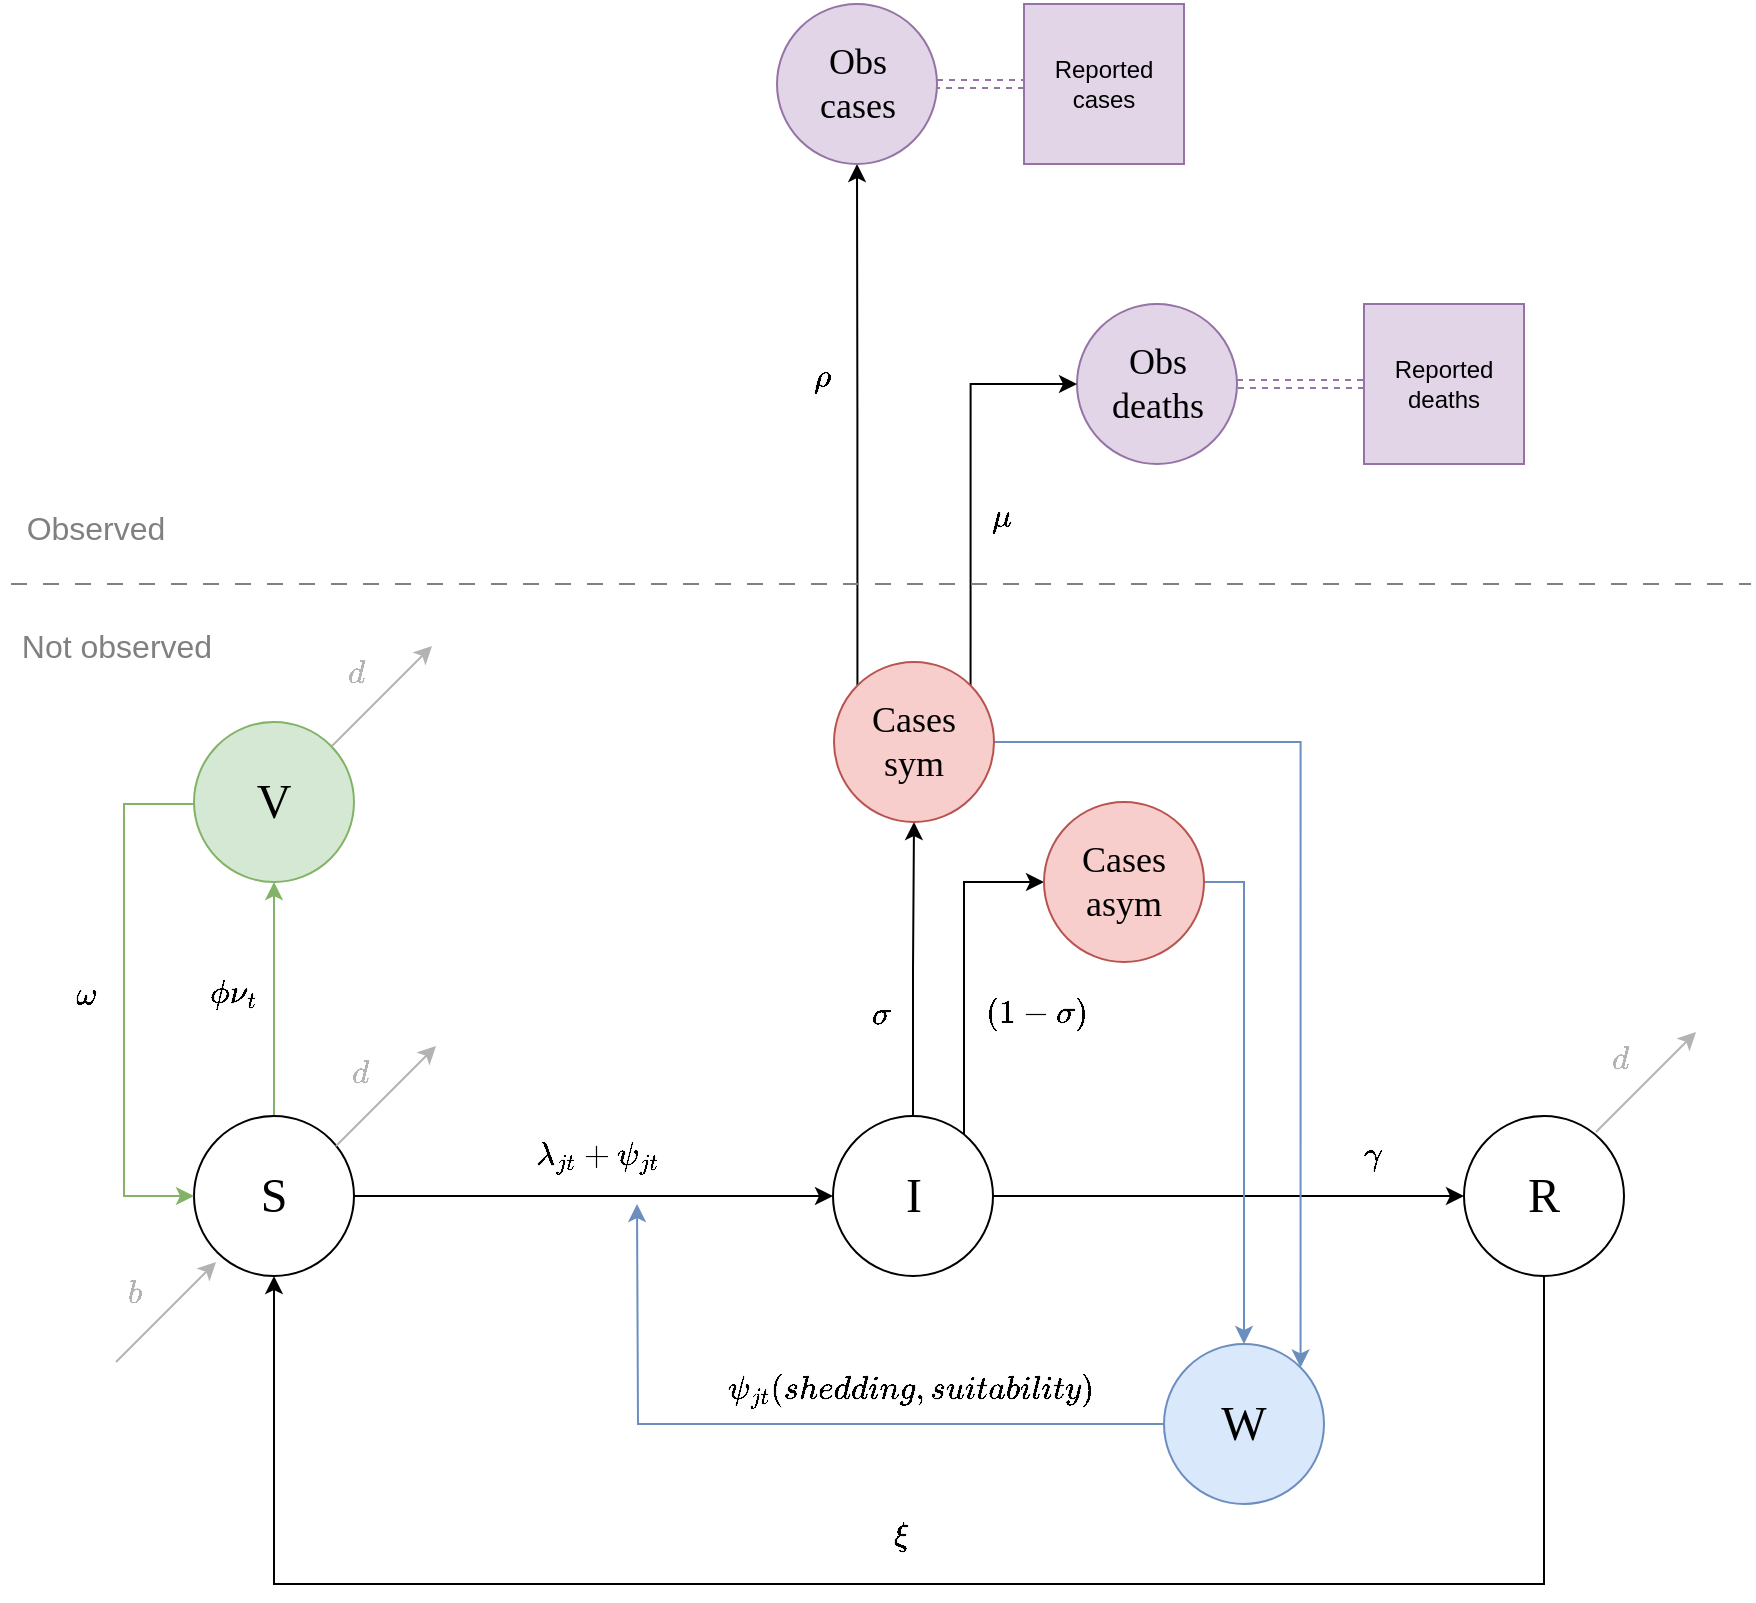 <mxfile version="24.7.6">
  <diagram name="Page-1" id="SHD7UDlB_XUJz2UPsoch">
    <mxGraphModel dx="1242" dy="-6918" grid="1" gridSize="10" guides="1" tooltips="1" connect="1" arrows="1" fold="1" page="1" pageScale="1" pageWidth="850" pageHeight="1100" math="1" shadow="0">
      <root>
        <mxCell id="0" />
        <mxCell id="1" parent="0" />
        <mxCell id="KVR7Yg019UcxZeirtHPp-1" style="edgeStyle=orthogonalEdgeStyle;rounded=0;orthogonalLoop=1;jettySize=auto;html=1;entryX=0.5;entryY=1;entryDx=0;entryDy=0;fillColor=#d5e8d4;strokeColor=#82b366;" edge="1" parent="1" source="KVR7Yg019UcxZeirtHPp-2" target="KVR7Yg019UcxZeirtHPp-6">
          <mxGeometry relative="1" as="geometry" />
        </mxCell>
        <mxCell id="KVR7Yg019UcxZeirtHPp-2" value="S" style="ellipse;whiteSpace=wrap;html=1;aspect=fixed;fontSize=24;fontFamily=Verdana;" vertex="1" parent="1">
          <mxGeometry x="625" y="9326" width="80" height="80" as="geometry" />
        </mxCell>
        <mxCell id="KVR7Yg019UcxZeirtHPp-3" style="edgeStyle=orthogonalEdgeStyle;rounded=0;orthogonalLoop=1;jettySize=auto;html=1;exitX=1;exitY=0.5;exitDx=0;exitDy=0;" edge="1" parent="1" source="KVR7Yg019UcxZeirtHPp-2" target="KVR7Yg019UcxZeirtHPp-10">
          <mxGeometry relative="1" as="geometry">
            <mxPoint x="931" y="9366" as="sourcePoint" />
          </mxGeometry>
        </mxCell>
        <mxCell id="KVR7Yg019UcxZeirtHPp-4" value="$$ b $$" style="text;html=1;align=center;verticalAlign=middle;whiteSpace=wrap;rounded=0;rotation=0;fontSize=16;fontFamily=Verdana;fontColor=#B3B3B3;" vertex="1" parent="1">
          <mxGeometry x="586" y="9399" width="20" height="30" as="geometry" />
        </mxCell>
        <mxCell id="KVR7Yg019UcxZeirtHPp-5" style="edgeStyle=orthogonalEdgeStyle;rounded=0;orthogonalLoop=1;jettySize=auto;html=1;entryX=0;entryY=0.5;entryDx=0;entryDy=0;fillColor=#d5e8d4;strokeColor=#82b366;" edge="1" parent="1" source="KVR7Yg019UcxZeirtHPp-6" target="KVR7Yg019UcxZeirtHPp-2">
          <mxGeometry relative="1" as="geometry">
            <Array as="points">
              <mxPoint x="590" y="9170" />
              <mxPoint x="590" y="9366" />
            </Array>
          </mxGeometry>
        </mxCell>
        <mxCell id="KVR7Yg019UcxZeirtHPp-6" value="V" style="ellipse;whiteSpace=wrap;html=1;aspect=fixed;fontSize=24;fontFamily=Verdana;fillColor=#d5e8d4;strokeColor=#82b366;" vertex="1" parent="1">
          <mxGeometry x="625" y="9129" width="80" height="80" as="geometry" />
        </mxCell>
        <mxCell id="KVR7Yg019UcxZeirtHPp-7" style="edgeStyle=orthogonalEdgeStyle;rounded=0;orthogonalLoop=1;jettySize=auto;html=1;entryX=0;entryY=0.5;entryDx=0;entryDy=0;" edge="1" parent="1" source="KVR7Yg019UcxZeirtHPp-10" target="KVR7Yg019UcxZeirtHPp-12">
          <mxGeometry relative="1" as="geometry" />
        </mxCell>
        <mxCell id="KVR7Yg019UcxZeirtHPp-8" style="edgeStyle=orthogonalEdgeStyle;rounded=0;orthogonalLoop=1;jettySize=auto;html=1;exitX=0.5;exitY=0;exitDx=0;exitDy=0;entryX=0.5;entryY=1;entryDx=0;entryDy=0;" edge="1" parent="1" source="KVR7Yg019UcxZeirtHPp-10" target="KVR7Yg019UcxZeirtHPp-35">
          <mxGeometry relative="1" as="geometry" />
        </mxCell>
        <mxCell id="KVR7Yg019UcxZeirtHPp-9" style="edgeStyle=orthogonalEdgeStyle;rounded=0;orthogonalLoop=1;jettySize=auto;html=1;exitX=1;exitY=0;exitDx=0;exitDy=0;entryX=0;entryY=0.5;entryDx=0;entryDy=0;" edge="1" parent="1" source="KVR7Yg019UcxZeirtHPp-10" target="KVR7Yg019UcxZeirtHPp-40">
          <mxGeometry relative="1" as="geometry">
            <Array as="points">
              <mxPoint x="1010" y="9338" />
              <mxPoint x="1010" y="9209" />
            </Array>
          </mxGeometry>
        </mxCell>
        <mxCell id="KVR7Yg019UcxZeirtHPp-10" value="I" style="ellipse;whiteSpace=wrap;html=1;aspect=fixed;fontSize=24;fontFamily=Verdana;" vertex="1" parent="1">
          <mxGeometry x="944.5" y="9326" width="80" height="80" as="geometry" />
        </mxCell>
        <mxCell id="KVR7Yg019UcxZeirtHPp-11" style="edgeStyle=orthogonalEdgeStyle;rounded=0;orthogonalLoop=1;jettySize=auto;html=1;exitX=0.5;exitY=1;exitDx=0;exitDy=0;entryX=0.5;entryY=1;entryDx=0;entryDy=0;" edge="1" parent="1" source="KVR7Yg019UcxZeirtHPp-12" target="KVR7Yg019UcxZeirtHPp-2">
          <mxGeometry relative="1" as="geometry">
            <Array as="points">
              <mxPoint x="1300" y="9560" />
              <mxPoint x="665" y="9560" />
            </Array>
          </mxGeometry>
        </mxCell>
        <mxCell id="KVR7Yg019UcxZeirtHPp-12" value="R" style="ellipse;whiteSpace=wrap;html=1;aspect=fixed;fontSize=24;fontFamily=Verdana;" vertex="1" parent="1">
          <mxGeometry x="1260" y="9326" width="80" height="80" as="geometry" />
        </mxCell>
        <mxCell id="KVR7Yg019UcxZeirtHPp-13" style="edgeStyle=orthogonalEdgeStyle;rounded=0;orthogonalLoop=1;jettySize=auto;html=1;fillColor=#dae8fc;strokeColor=#6c8ebf;exitX=0;exitY=0.5;exitDx=0;exitDy=0;" edge="1" parent="1" source="KVR7Yg019UcxZeirtHPp-14">
          <mxGeometry relative="1" as="geometry">
            <mxPoint x="846.5" y="9370" as="targetPoint" />
            <mxPoint x="1109.5" y="9465" as="sourcePoint" />
          </mxGeometry>
        </mxCell>
        <mxCell id="KVR7Yg019UcxZeirtHPp-14" value="W" style="ellipse;whiteSpace=wrap;html=1;aspect=fixed;fontSize=24;fontFamily=Verdana;fillColor=#dae8fc;strokeColor=#6c8ebf;" vertex="1" parent="1">
          <mxGeometry x="1110" y="9440" width="80" height="80" as="geometry" />
        </mxCell>
        <mxCell id="KVR7Yg019UcxZeirtHPp-15" style="edgeStyle=orthogonalEdgeStyle;rounded=0;orthogonalLoop=1;jettySize=auto;html=1;exitX=1;exitY=0.5;exitDx=0;exitDy=0;entryX=0;entryY=0.5;entryDx=0;entryDy=0;shape=link;dashed=1;fillColor=#e1d5e7;strokeColor=#9673a6;" edge="1" parent="1" source="KVR7Yg019UcxZeirtHPp-16" target="KVR7Yg019UcxZeirtHPp-37">
          <mxGeometry relative="1" as="geometry" />
        </mxCell>
        <mxCell id="KVR7Yg019UcxZeirtHPp-16" value="Obs&lt;div style=&quot;font-size: 18px;&quot;&gt;deaths&lt;/div&gt;" style="ellipse;whiteSpace=wrap;html=1;aspect=fixed;fontSize=18;fontFamily=Verdana;fillColor=#e1d5e7;strokeColor=#9673a6;" vertex="1" parent="1">
          <mxGeometry x="1066.5" y="8920" width="80" height="80" as="geometry" />
        </mxCell>
        <mxCell id="KVR7Yg019UcxZeirtHPp-17" value="$$ \mu $$" style="text;html=1;align=center;verticalAlign=middle;whiteSpace=wrap;rounded=0;rotation=0;fontSize=16;fontFamily=Verdana;" vertex="1" parent="1">
          <mxGeometry x="1018.5" y="9010" width="20" height="30" as="geometry" />
        </mxCell>
        <mxCell id="KVR7Yg019UcxZeirtHPp-18" value="$$ \phi\nu_t $$" style="text;html=1;align=center;verticalAlign=middle;whiteSpace=wrap;rounded=0;rotation=0;fontSize=16;fontFamily=Verdana;" vertex="1" parent="1">
          <mxGeometry x="625" y="9249" width="39" height="30" as="geometry" />
        </mxCell>
        <mxCell id="KVR7Yg019UcxZeirtHPp-19" value="$$\lambda_{jt} + \psi_{jt} $$" style="text;html=1;align=center;verticalAlign=middle;whiteSpace=wrap;rounded=0;rotation=0;fontSize=16;fontFamily=Verdana;" vertex="1" parent="1">
          <mxGeometry x="779.5" y="9330" width="94" height="30" as="geometry" />
        </mxCell>
        <mxCell id="KVR7Yg019UcxZeirtHPp-20" value="$$ \psi_{jt}(shedding, suitability) $$" style="text;html=1;align=center;verticalAlign=middle;whiteSpace=wrap;rounded=0;rotation=0;fontSize=16;fontFamily=Verdana;" vertex="1" parent="1">
          <mxGeometry x="916.5" y="9447" width="133" height="30" as="geometry" />
        </mxCell>
        <mxCell id="KVR7Yg019UcxZeirtHPp-21" value="$$ \gamma $$" style="text;html=1;align=center;verticalAlign=middle;whiteSpace=wrap;rounded=0;rotation=0;fontSize=16;fontFamily=Verdana;" vertex="1" parent="1">
          <mxGeometry x="1180" y="9329" width="70" height="30" as="geometry" />
        </mxCell>
        <mxCell id="KVR7Yg019UcxZeirtHPp-22" value="$$ \omega $$" style="text;html=1;align=center;verticalAlign=middle;whiteSpace=wrap;rounded=0;rotation=0;fontSize=16;fontFamily=Verdana;" vertex="1" parent="1">
          <mxGeometry x="552" y="9249" width="39" height="30" as="geometry" />
        </mxCell>
        <mxCell id="KVR7Yg019UcxZeirtHPp-23" value="$$ \xi $$" style="text;html=1;align=center;verticalAlign=middle;whiteSpace=wrap;rounded=0;rotation=0;fontSize=16;fontFamily=Verdana;" vertex="1" parent="1">
          <mxGeometry x="959" y="9520" width="39" height="30" as="geometry" />
        </mxCell>
        <mxCell id="KVR7Yg019UcxZeirtHPp-24" value="$$ d $$" style="text;html=1;align=center;verticalAlign=middle;whiteSpace=wrap;rounded=0;rotation=0;fontSize=16;fontFamily=Verdana;fillColor=none;fontColor=#B3B3B3;strokeColor=none;" vertex="1" parent="1">
          <mxGeometry x="696" y="9089" width="20" height="30" as="geometry" />
        </mxCell>
        <mxCell id="KVR7Yg019UcxZeirtHPp-25" value="" style="endArrow=classic;html=1;rounded=0;fillColor=#f5f5f5;strokeColor=#B3B3B3;" edge="1" parent="1">
          <mxGeometry width="50" height="50" relative="1" as="geometry">
            <mxPoint x="694" y="9141" as="sourcePoint" />
            <mxPoint x="744" y="9091" as="targetPoint" />
          </mxGeometry>
        </mxCell>
        <mxCell id="KVR7Yg019UcxZeirtHPp-26" value="$$ d $$" style="text;html=1;align=center;verticalAlign=middle;whiteSpace=wrap;rounded=0;rotation=0;fontSize=16;fontFamily=Verdana;fillColor=none;fontColor=#B3B3B3;strokeColor=none;" vertex="1" parent="1">
          <mxGeometry x="698" y="9289" width="20" height="30" as="geometry" />
        </mxCell>
        <mxCell id="KVR7Yg019UcxZeirtHPp-27" value="" style="endArrow=classic;html=1;rounded=0;fillColor=#f5f5f5;strokeColor=#B3B3B3;" edge="1" parent="1">
          <mxGeometry width="50" height="50" relative="1" as="geometry">
            <mxPoint x="696" y="9341" as="sourcePoint" />
            <mxPoint x="746" y="9291" as="targetPoint" />
          </mxGeometry>
        </mxCell>
        <mxCell id="KVR7Yg019UcxZeirtHPp-28" value="$$ d $$" style="text;html=1;align=center;verticalAlign=middle;whiteSpace=wrap;rounded=0;rotation=0;fontSize=16;fontFamily=Verdana;fillColor=none;fontColor=#B3B3B3;strokeColor=none;" vertex="1" parent="1">
          <mxGeometry x="1328" y="9282" width="20" height="30" as="geometry" />
        </mxCell>
        <mxCell id="KVR7Yg019UcxZeirtHPp-29" value="" style="endArrow=classic;html=1;rounded=0;fillColor=#f5f5f5;strokeColor=#B3B3B3;fontColor=#B3B3B3;" edge="1" parent="1">
          <mxGeometry width="50" height="50" relative="1" as="geometry">
            <mxPoint x="1326" y="9334" as="sourcePoint" />
            <mxPoint x="1376" y="9284" as="targetPoint" />
          </mxGeometry>
        </mxCell>
        <mxCell id="KVR7Yg019UcxZeirtHPp-30" value="" style="endArrow=classic;html=1;rounded=0;fillColor=#f5f5f5;strokeColor=#B3B3B3;" edge="1" parent="1">
          <mxGeometry width="50" height="50" relative="1" as="geometry">
            <mxPoint x="586" y="9449" as="sourcePoint" />
            <mxPoint x="636" y="9399" as="targetPoint" />
          </mxGeometry>
        </mxCell>
        <mxCell id="KVR7Yg019UcxZeirtHPp-31" style="edgeStyle=orthogonalEdgeStyle;rounded=0;orthogonalLoop=1;jettySize=auto;html=1;shape=link;dashed=1;strokeColor=none;" edge="1" parent="1">
          <mxGeometry relative="1" as="geometry">
            <mxPoint x="958.5" y="8770" as="targetPoint" />
            <mxPoint x="958.5" y="8870" as="sourcePoint" />
            <Array as="points">
              <mxPoint x="959" y="8820" />
              <mxPoint x="950" y="8820" />
              <mxPoint x="950" y="8770" />
            </Array>
          </mxGeometry>
        </mxCell>
        <mxCell id="KVR7Yg019UcxZeirtHPp-32" style="edgeStyle=orthogonalEdgeStyle;rounded=0;orthogonalLoop=1;jettySize=auto;html=1;exitX=1;exitY=0.5;exitDx=0;exitDy=0;entryX=1;entryY=0;entryDx=0;entryDy=0;fillColor=#dae8fc;strokeColor=#6c8ebf;" edge="1" parent="1" source="KVR7Yg019UcxZeirtHPp-35" target="KVR7Yg019UcxZeirtHPp-14">
          <mxGeometry relative="1" as="geometry">
            <Array as="points">
              <mxPoint x="1178" y="9139" />
            </Array>
          </mxGeometry>
        </mxCell>
        <mxCell id="KVR7Yg019UcxZeirtHPp-33" style="edgeStyle=orthogonalEdgeStyle;rounded=0;orthogonalLoop=1;jettySize=auto;html=1;exitX=0;exitY=0;exitDx=0;exitDy=0;entryX=0.5;entryY=1;entryDx=0;entryDy=0;" edge="1" parent="1" source="KVR7Yg019UcxZeirtHPp-35" target="KVR7Yg019UcxZeirtHPp-43">
          <mxGeometry relative="1" as="geometry" />
        </mxCell>
        <mxCell id="KVR7Yg019UcxZeirtHPp-34" style="edgeStyle=orthogonalEdgeStyle;rounded=0;orthogonalLoop=1;jettySize=auto;html=1;exitX=1;exitY=0;exitDx=0;exitDy=0;entryX=0;entryY=0.5;entryDx=0;entryDy=0;" edge="1" parent="1" source="KVR7Yg019UcxZeirtHPp-35" target="KVR7Yg019UcxZeirtHPp-16">
          <mxGeometry relative="1" as="geometry">
            <Array as="points">
              <mxPoint x="1014" y="8960" />
            </Array>
          </mxGeometry>
        </mxCell>
        <mxCell id="KVR7Yg019UcxZeirtHPp-35" value="&lt;div style=&quot;font-size: 18px;&quot;&gt;Cases&lt;/div&gt;&lt;div style=&quot;font-size: 18px;&quot;&gt;sym&lt;/div&gt;" style="ellipse;whiteSpace=wrap;html=1;aspect=fixed;fontSize=18;fontFamily=Verdana;fillColor=#f8cecc;strokeColor=#b85450;" vertex="1" parent="1">
          <mxGeometry x="945" y="9099" width="80" height="80" as="geometry" />
        </mxCell>
        <mxCell id="KVR7Yg019UcxZeirtHPp-36" value="Reported cases" style="whiteSpace=wrap;html=1;aspect=fixed;fillColor=#e1d5e7;strokeColor=#9673a6;" vertex="1" parent="1">
          <mxGeometry x="1040" y="8770" width="80" height="80" as="geometry" />
        </mxCell>
        <mxCell id="KVR7Yg019UcxZeirtHPp-37" value="Reported deaths" style="whiteSpace=wrap;html=1;aspect=fixed;fillColor=#e1d5e7;strokeColor=#9673a6;" vertex="1" parent="1">
          <mxGeometry x="1210" y="8920" width="80" height="80" as="geometry" />
        </mxCell>
        <mxCell id="KVR7Yg019UcxZeirtHPp-38" value="$$ \sigma $$" style="text;html=1;align=center;verticalAlign=middle;whiteSpace=wrap;rounded=0;rotation=0;fontSize=16;fontFamily=Verdana;" vertex="1" parent="1">
          <mxGeometry x="958.5" y="9259" width="20" height="30" as="geometry" />
        </mxCell>
        <mxCell id="KVR7Yg019UcxZeirtHPp-39" style="edgeStyle=orthogonalEdgeStyle;rounded=0;orthogonalLoop=1;jettySize=auto;html=1;exitX=1;exitY=0.5;exitDx=0;exitDy=0;entryX=0.5;entryY=0;entryDx=0;entryDy=0;fillColor=#dae8fc;strokeColor=#6c8ebf;" edge="1" parent="1" source="KVR7Yg019UcxZeirtHPp-40" target="KVR7Yg019UcxZeirtHPp-14">
          <mxGeometry relative="1" as="geometry" />
        </mxCell>
        <mxCell id="KVR7Yg019UcxZeirtHPp-40" value="&lt;div style=&quot;font-size: 18px;&quot;&gt;Cases&lt;/div&gt;&lt;div style=&quot;font-size: 18px;&quot;&gt;asym&lt;/div&gt;" style="ellipse;whiteSpace=wrap;html=1;aspect=fixed;fontSize=18;fontFamily=Verdana;fillColor=#f8cecc;strokeColor=#b85450;" vertex="1" parent="1">
          <mxGeometry x="1050" y="9169" width="80" height="80" as="geometry" />
        </mxCell>
        <mxCell id="KVR7Yg019UcxZeirtHPp-41" value="$$ (1-\sigma) $$" style="text;html=1;align=center;verticalAlign=middle;whiteSpace=wrap;rounded=0;rotation=0;fontSize=16;fontFamily=Verdana;" vertex="1" parent="1">
          <mxGeometry x="1037" y="9259" width="20" height="30" as="geometry" />
        </mxCell>
        <mxCell id="KVR7Yg019UcxZeirtHPp-42" style="edgeStyle=orthogonalEdgeStyle;rounded=0;orthogonalLoop=1;jettySize=auto;html=1;exitX=1;exitY=0.5;exitDx=0;exitDy=0;entryX=0;entryY=0.5;entryDx=0;entryDy=0;shape=link;dashed=1;fillColor=#e1d5e7;strokeColor=#9673a6;" edge="1" parent="1" source="KVR7Yg019UcxZeirtHPp-43" target="KVR7Yg019UcxZeirtHPp-36">
          <mxGeometry relative="1" as="geometry" />
        </mxCell>
        <mxCell id="KVR7Yg019UcxZeirtHPp-43" value="Obs&lt;div style=&quot;font-size: 18px;&quot;&gt;cases&lt;/div&gt;" style="ellipse;whiteSpace=wrap;html=1;aspect=fixed;fontSize=18;fontFamily=Verdana;fillColor=#e1d5e7;strokeColor=#9673a6;" vertex="1" parent="1">
          <mxGeometry x="916.5" y="8770" width="80" height="80" as="geometry" />
        </mxCell>
        <mxCell id="KVR7Yg019UcxZeirtHPp-44" value="$$ \rho $$" style="text;html=1;align=center;verticalAlign=middle;whiteSpace=wrap;rounded=0;rotation=0;fontSize=16;fontFamily=Verdana;" vertex="1" parent="1">
          <mxGeometry x="928.5" y="8940" width="20" height="30" as="geometry" />
        </mxCell>
        <mxCell id="KVR7Yg019UcxZeirtHPp-45" style="edgeStyle=orthogonalEdgeStyle;rounded=0;orthogonalLoop=1;jettySize=auto;html=1;shape=link;dashed=1;strokeColor=none;" edge="1" parent="1">
          <mxGeometry relative="1" as="geometry">
            <mxPoint x="986.25" y="9029" as="targetPoint" />
            <mxPoint x="986.25" y="9129" as="sourcePoint" />
          </mxGeometry>
        </mxCell>
        <mxCell id="KVR7Yg019UcxZeirtHPp-46" value="" style="endArrow=none;dashed=1;html=1;rounded=0;strokeColor=#808080;dashPattern=8 8;" edge="1" parent="1">
          <mxGeometry width="50" height="50" relative="1" as="geometry">
            <mxPoint x="533.5" y="9060" as="sourcePoint" />
            <mxPoint x="1403.5" y="9060" as="targetPoint" />
          </mxGeometry>
        </mxCell>
        <UserObject label="Observed" placeholders="1" name="Variable" id="KVR7Yg019UcxZeirtHPp-47">
          <mxCell style="text;html=1;strokeColor=none;fillColor=none;align=center;verticalAlign=middle;whiteSpace=wrap;overflow=hidden;fontSize=16;fontColor=#808080;" vertex="1" parent="1">
            <mxGeometry x="535.5" y="9020" width="80" height="20" as="geometry" />
          </mxCell>
        </UserObject>
        <UserObject label="Not observed" placeholders="1" name="Variable" id="KVR7Yg019UcxZeirtHPp-48">
          <mxCell style="text;html=1;strokeColor=none;fillColor=none;align=center;verticalAlign=middle;whiteSpace=wrap;overflow=hidden;fontSize=16;fontColor=#808080;" vertex="1" parent="1">
            <mxGeometry x="528.5" y="9079" width="115" height="20" as="geometry" />
          </mxCell>
        </UserObject>
      </root>
    </mxGraphModel>
  </diagram>
</mxfile>
